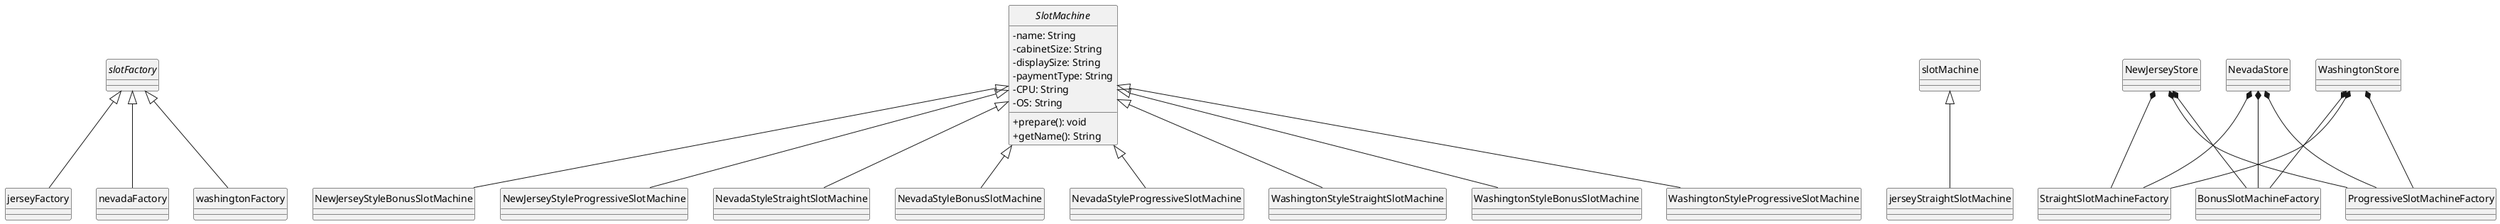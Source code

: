 @startuml
'This removes the icons for class members and methods
skinparam classAttributeIconSize 0

abstract class slotFactory {}

class jerseyFactory extends slotFactory {}
class nevadaFactory extends slotFactory {}
class washingtonFactory extends slotFactory {}

abstract class SlotMachine {
	-name: String
	-cabinetSize: String
	-displaySize: String
	-paymentType: String
	-CPU: String
	-OS: String
	
	+prepare(): void
	+getName(): String
}

class jerseyStraightSlotMachine extends slotMachine {}
class NewJerseyStyleBonusSlotMachine extends SlotMachine {}
class NewJerseyStyleProgressiveSlotMachine extends SlotMachine {}

class NevadaStyleStraightSlotMachine extends SlotMachine {}
class NevadaStyleBonusSlotMachine extends SlotMachine {}
class NevadaStyleProgressiveSlotMachine extends SlotMachine {}

class WashingtonStyleStraightSlotMachine extends SlotMachine {}
class WashingtonStyleBonusSlotMachine extends SlotMachine {}
class WashingtonStyleProgressiveSlotMachine extends SlotMachine {}


'Store *-- SlotMachineFactory

NewJerseyStore *-- StraightSlotMachineFactory
NewJerseyStore *-- BonusSlotMachineFactory
NewJerseyStore *-- ProgressiveSlotMachineFactory

NevadaStore *-- StraightSlotMachineFactory
NevadaStore *-- BonusSlotMachineFactory
NevadaStore *-- ProgressiveSlotMachineFactory

WashingtonStore *-- StraightSlotMachineFactory
WashingtonStore *-- BonusSlotMachineFactory
WashingtonStore *-- ProgressiveSlotMachineFactory

'This removes the icons for classes and interfaces
hide circle
@enduml
